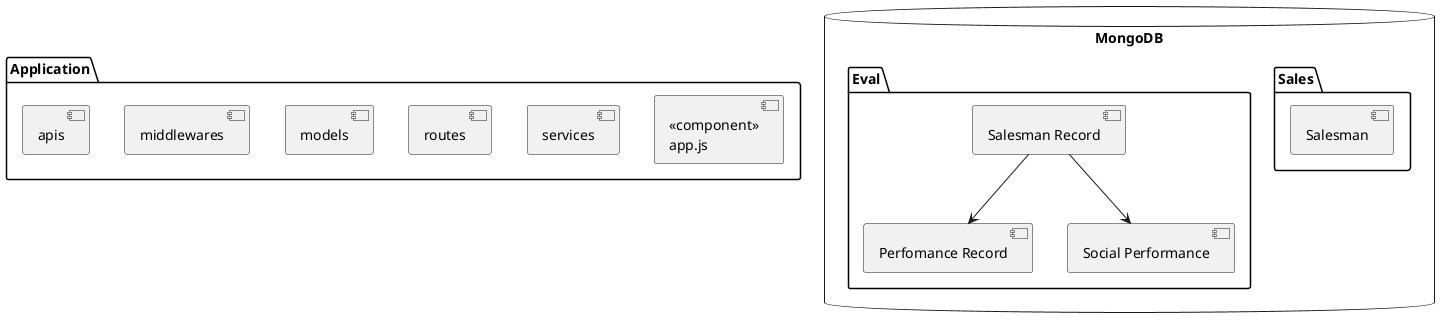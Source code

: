 @startuml
'https://plantuml.com/component-diagram

package Application {
component main [
<<component>>
app.js
]
component services{
}
component routes{
}
component models{
}
component middlewares{
}
component apis{
}
}
database "MongoDB" {
    folder Sales{
        [Salesman]
    }
    folder Eval{
        [Salesman Record] --> [Perfomance Record]
        [Salesman Record] --> [Social Performance]
    }
}



@enduml